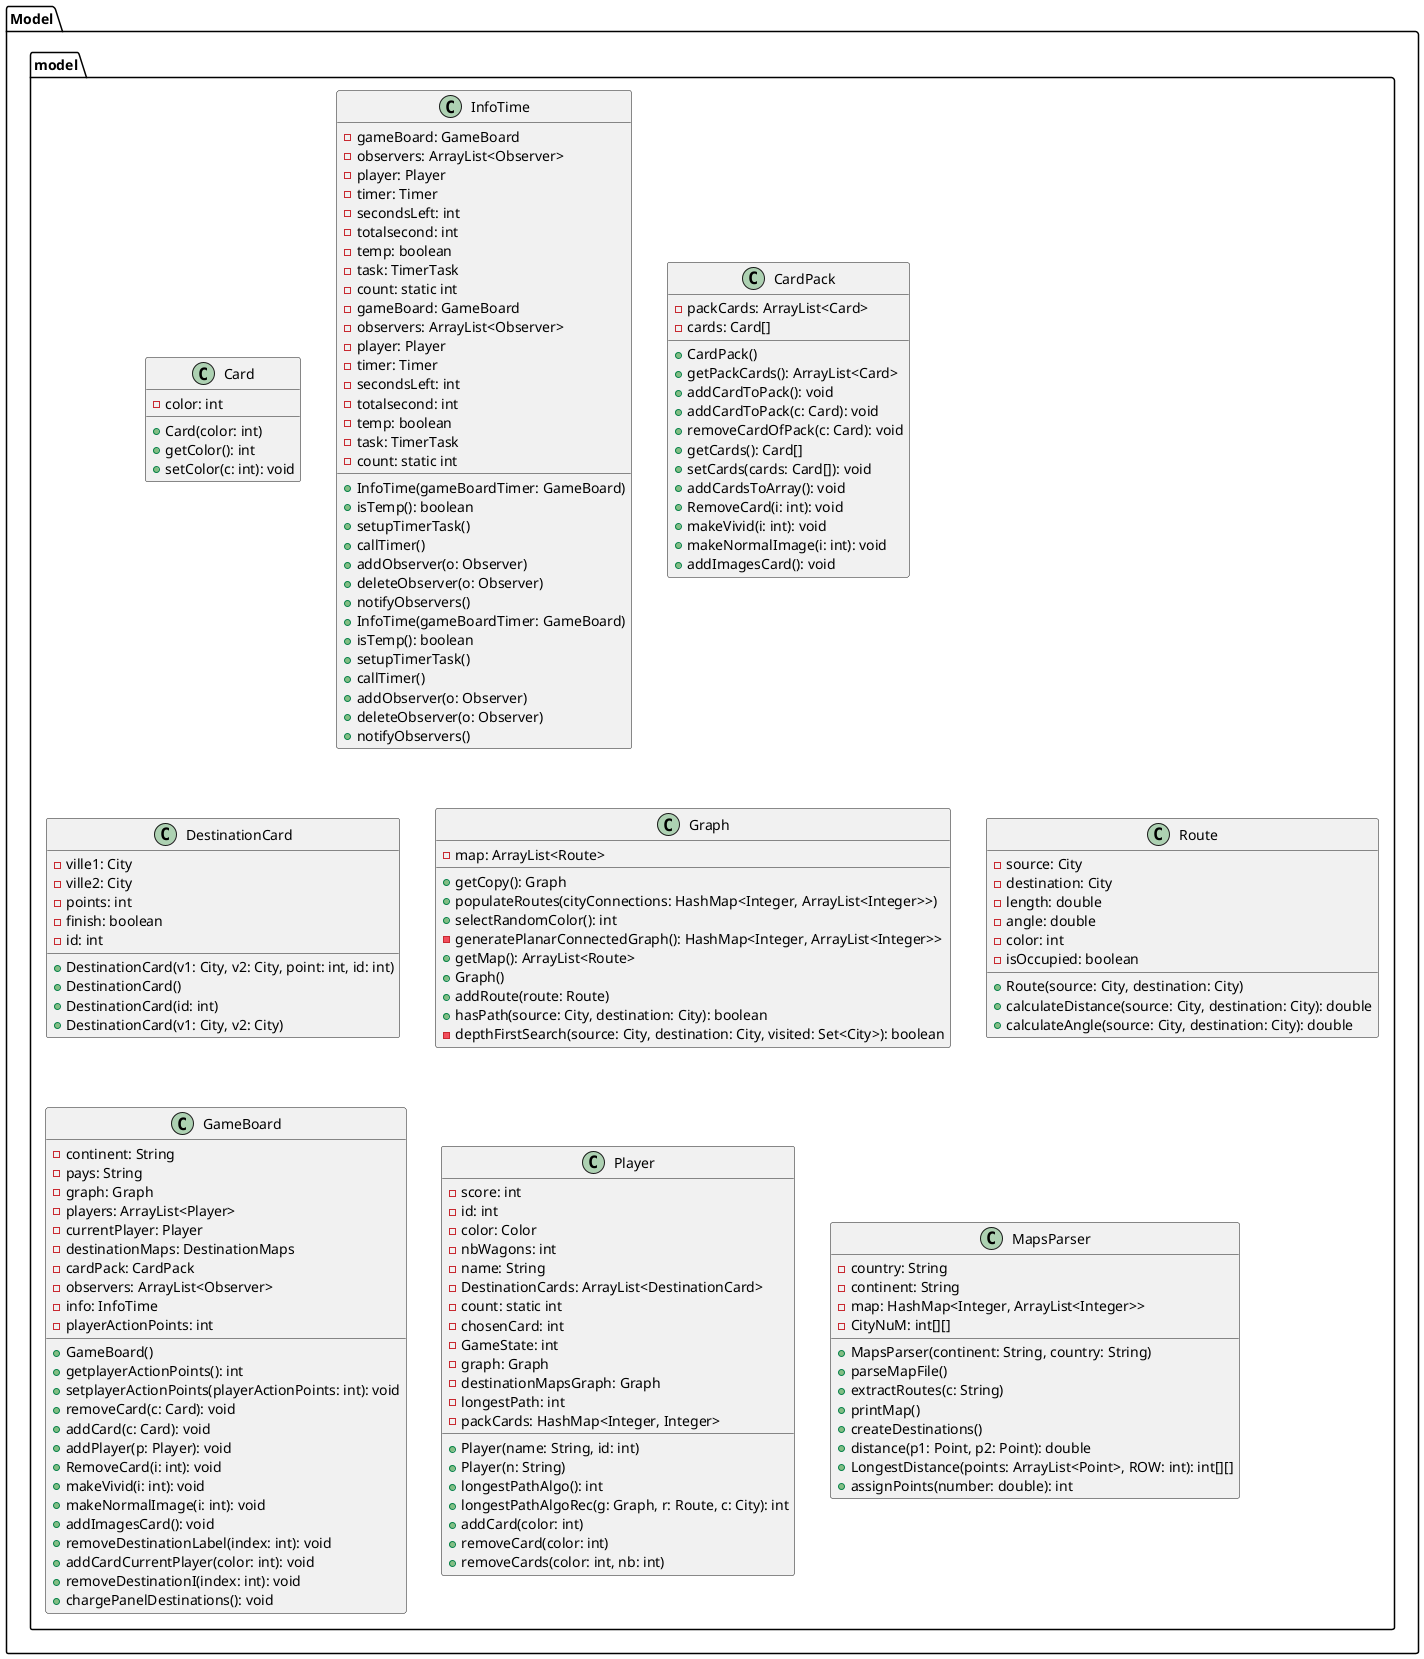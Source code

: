 @startuml

package Model.model {
    class Card {
        - color: int
        + Card(color: int)
        + getColor(): int
        + setColor(c: int): void
    }
    class InfoTime {
        - gameBoard: GameBoard
        - observers: ArrayList<Observer>
        - player: Player
        - timer: Timer
        - secondsLeft: int
        - totalsecond: int
        - temp: boolean
        - task: TimerTask
        - count: static int
        + InfoTime(gameBoardTimer: GameBoard)
        + isTemp(): boolean
        + setupTimerTask()
        + callTimer()
        + addObserver(o: Observer)
        + deleteObserver(o: Observer)
        + notifyObservers()
    }
    class CardPack {
        - packCards: ArrayList<Card>
        - cards: Card[]
        + CardPack()
        + getPackCards(): ArrayList<Card>
        + addCardToPack(): void
        + addCardToPack(c: Card): void
        + removeCardOfPack(c: Card): void
        + getCards(): Card[]
        + setCards(cards: Card[]): void
        + addCardsToArray(): void
        + RemoveCard(i: int): void
        + makeVivid(i: int): void
        + makeNormalImage(i: int): void
        + addImagesCard(): void
    }

    class DestinationCard {
        - ville1: City
        - ville2: City
        - points: int
        - finish: boolean
        - id: int
        + DestinationCard(v1: City, v2: City, point: int, id: int)
        + DestinationCard()
        + DestinationCard(id: int)
        + DestinationCard(v1: City, v2: City)
    }

    class Graph {
        - map: ArrayList<Route>
        + getCopy(): Graph
        + populateRoutes(cityConnections: HashMap<Integer, ArrayList<Integer>>)
        + selectRandomColor(): int
        - generatePlanarConnectedGraph(): HashMap<Integer, ArrayList<Integer>>
        + getMap(): ArrayList<Route>
        + Graph()
        + addRoute(route: Route)
        + hasPath(source: City, destination: City): boolean
        - depthFirstSearch(source: City, destination: City, visited: Set<City>): boolean
    }

    class Route {
        - source: City
        - destination: City
        - length: double
        - angle: double
        - color: int
        - isOccupied: boolean
        + Route(source: City, destination: City)
        + calculateDistance(source: City, destination: City): double
        + calculateAngle(source: City, destination: City): double
    }
    class GameBoard {
        - continent: String
        - pays: String
        - graph: Graph
        - players: ArrayList<Player>
        - currentPlayer: Player
        - destinationMaps: DestinationMaps
        - cardPack: CardPack
        - observers: ArrayList<Observer>
        - info: InfoTime
        - playerActionPoints: int
        + GameBoard()
        + getplayerActionPoints(): int
        + setplayerActionPoints(playerActionPoints: int): void
        + removeCard(c: Card): void
        + addCard(c: Card): void
        + addPlayer(p: Player): void
        + RemoveCard(i: int): void
        + makeVivid(i: int): void
        + makeNormalImage(i: int): void
        + addImagesCard(): void
        + removeDestinationLabel(index: int): void
        + addCardCurrentPlayer(color: int): void
        + removeDestinationI(index: int): void
        + chargePanelDestinations(): void
    }
    class Player {
        - score: int
        - id: int
        - color: Color
        - nbWagons: int
        - name: String
        - DestinationCards: ArrayList<DestinationCard>
        - count: static int
        - chosenCard: int
        - GameState: int
        - graph: Graph
        - destinationMapsGraph: Graph
        - longestPath: int
        - packCards: HashMap<Integer, Integer>
        + Player(name: String, id: int)
        + Player(n: String)
        + longestPathAlgo(): int
        + longestPathAlgoRec(g: Graph, r: Route, c: City): int
        + addCard(color: int)
        + removeCard(color: int)
        + removeCards(color: int, nb: int)
    }

    class MapsParser {
        - country: String
        - continent: String
        - map: HashMap<Integer, ArrayList<Integer>>
        - CityNuM: int[][]
        + MapsParser(continent: String, country: String)
        + parseMapFile()
        + extractRoutes(c: String)
        + printMap()
        + createDestinations()
        + distance(p1: Point, p2: Point): double
        + LongestDistance(points: ArrayList<Point>, ROW: int): int[][]
        + assignPoints(number: double): int
    }

    class InfoTime {
        - gameBoard: GameBoard
        - observers: ArrayList<Observer>
        - player: Player
        - timer: Timer
        - secondsLeft: int
        - totalsecond: int
        - temp: boolean
        - task: TimerTask
        - count: static int
        + InfoTime(gameBoardTimer: GameBoard)
        + isTemp(): boolean
        + setupTimerTask()
        + callTimer()
        + addObserver(o: Observer)
        + deleteObserver(o: Observer)
        + notifyObservers()
    }
}


@enduml